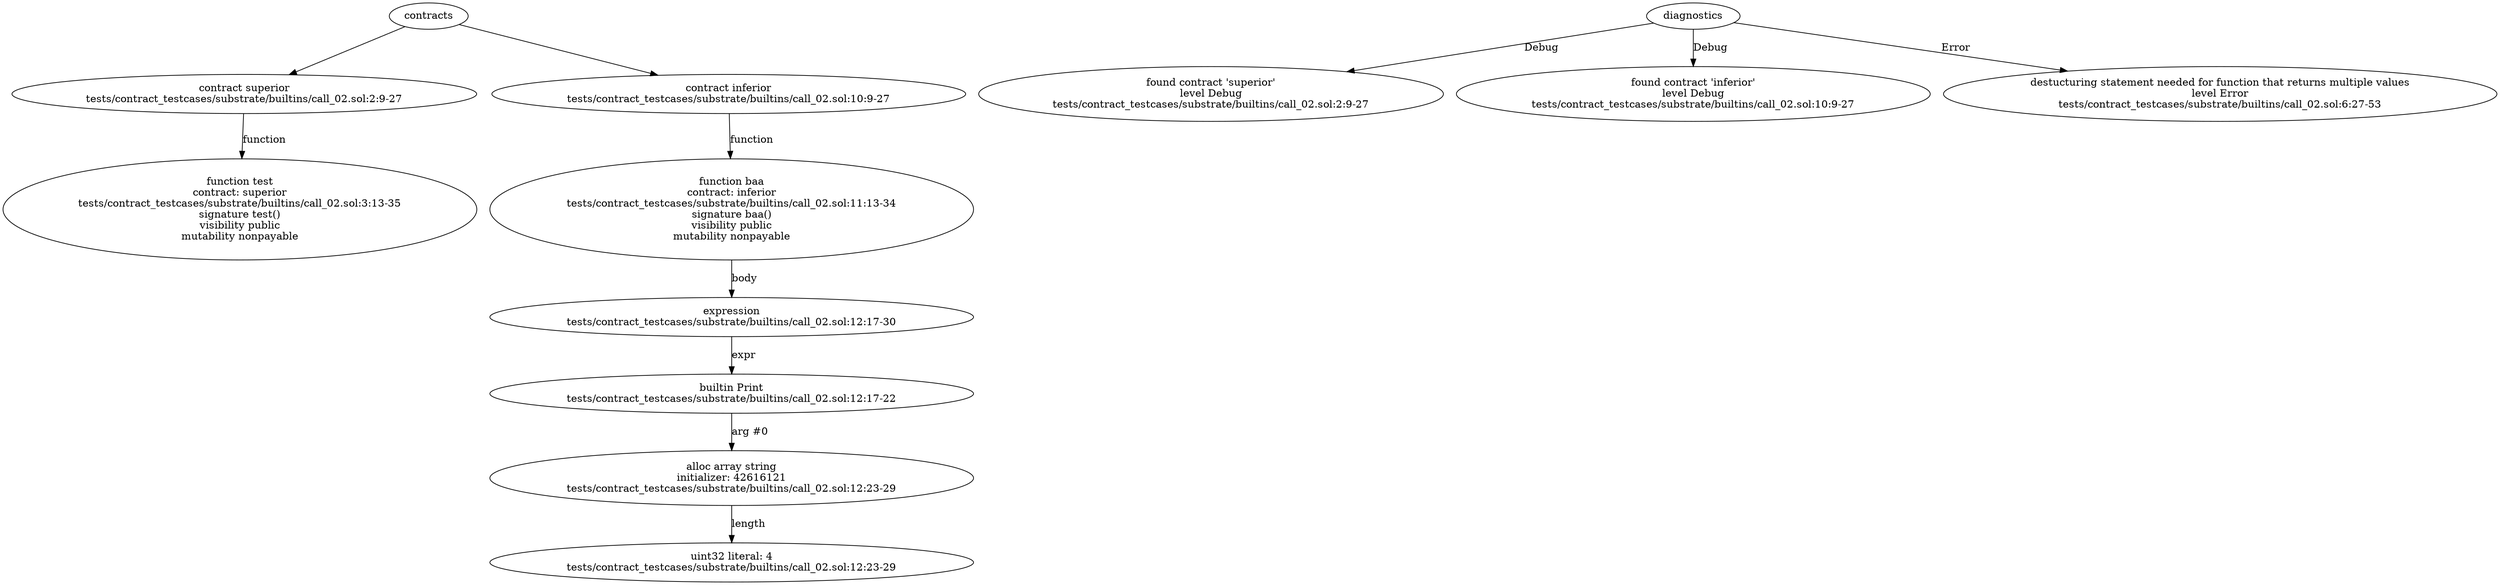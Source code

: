 strict digraph "tests/contract_testcases/substrate/builtins/call_02.sol" {
	contract [label="contract superior\ntests/contract_testcases/substrate/builtins/call_02.sol:2:9-27"]
	test [label="function test\ncontract: superior\ntests/contract_testcases/substrate/builtins/call_02.sol:3:13-35\nsignature test()\nvisibility public\nmutability nonpayable"]
	contract_3 [label="contract inferior\ntests/contract_testcases/substrate/builtins/call_02.sol:10:9-27"]
	baa [label="function baa\ncontract: inferior\ntests/contract_testcases/substrate/builtins/call_02.sol:11:13-34\nsignature baa()\nvisibility public\nmutability nonpayable"]
	expr [label="expression\ntests/contract_testcases/substrate/builtins/call_02.sol:12:17-30"]
	builtins [label="builtin Print\ntests/contract_testcases/substrate/builtins/call_02.sol:12:17-22"]
	alloc_array [label="alloc array string\ninitializer: 42616121\ntests/contract_testcases/substrate/builtins/call_02.sol:12:23-29"]
	number_literal [label="uint32 literal: 4\ntests/contract_testcases/substrate/builtins/call_02.sol:12:23-29"]
	diagnostic [label="found contract 'superior'\nlevel Debug\ntests/contract_testcases/substrate/builtins/call_02.sol:2:9-27"]
	diagnostic_11 [label="found contract 'inferior'\nlevel Debug\ntests/contract_testcases/substrate/builtins/call_02.sol:10:9-27"]
	diagnostic_12 [label="destucturing statement needed for function that returns multiple values\nlevel Error\ntests/contract_testcases/substrate/builtins/call_02.sol:6:27-53"]
	contracts -> contract
	contract -> test [label="function"]
	contracts -> contract_3
	contract_3 -> baa [label="function"]
	baa -> expr [label="body"]
	expr -> builtins [label="expr"]
	builtins -> alloc_array [label="arg #0"]
	alloc_array -> number_literal [label="length"]
	diagnostics -> diagnostic [label="Debug"]
	diagnostics -> diagnostic_11 [label="Debug"]
	diagnostics -> diagnostic_12 [label="Error"]
}

